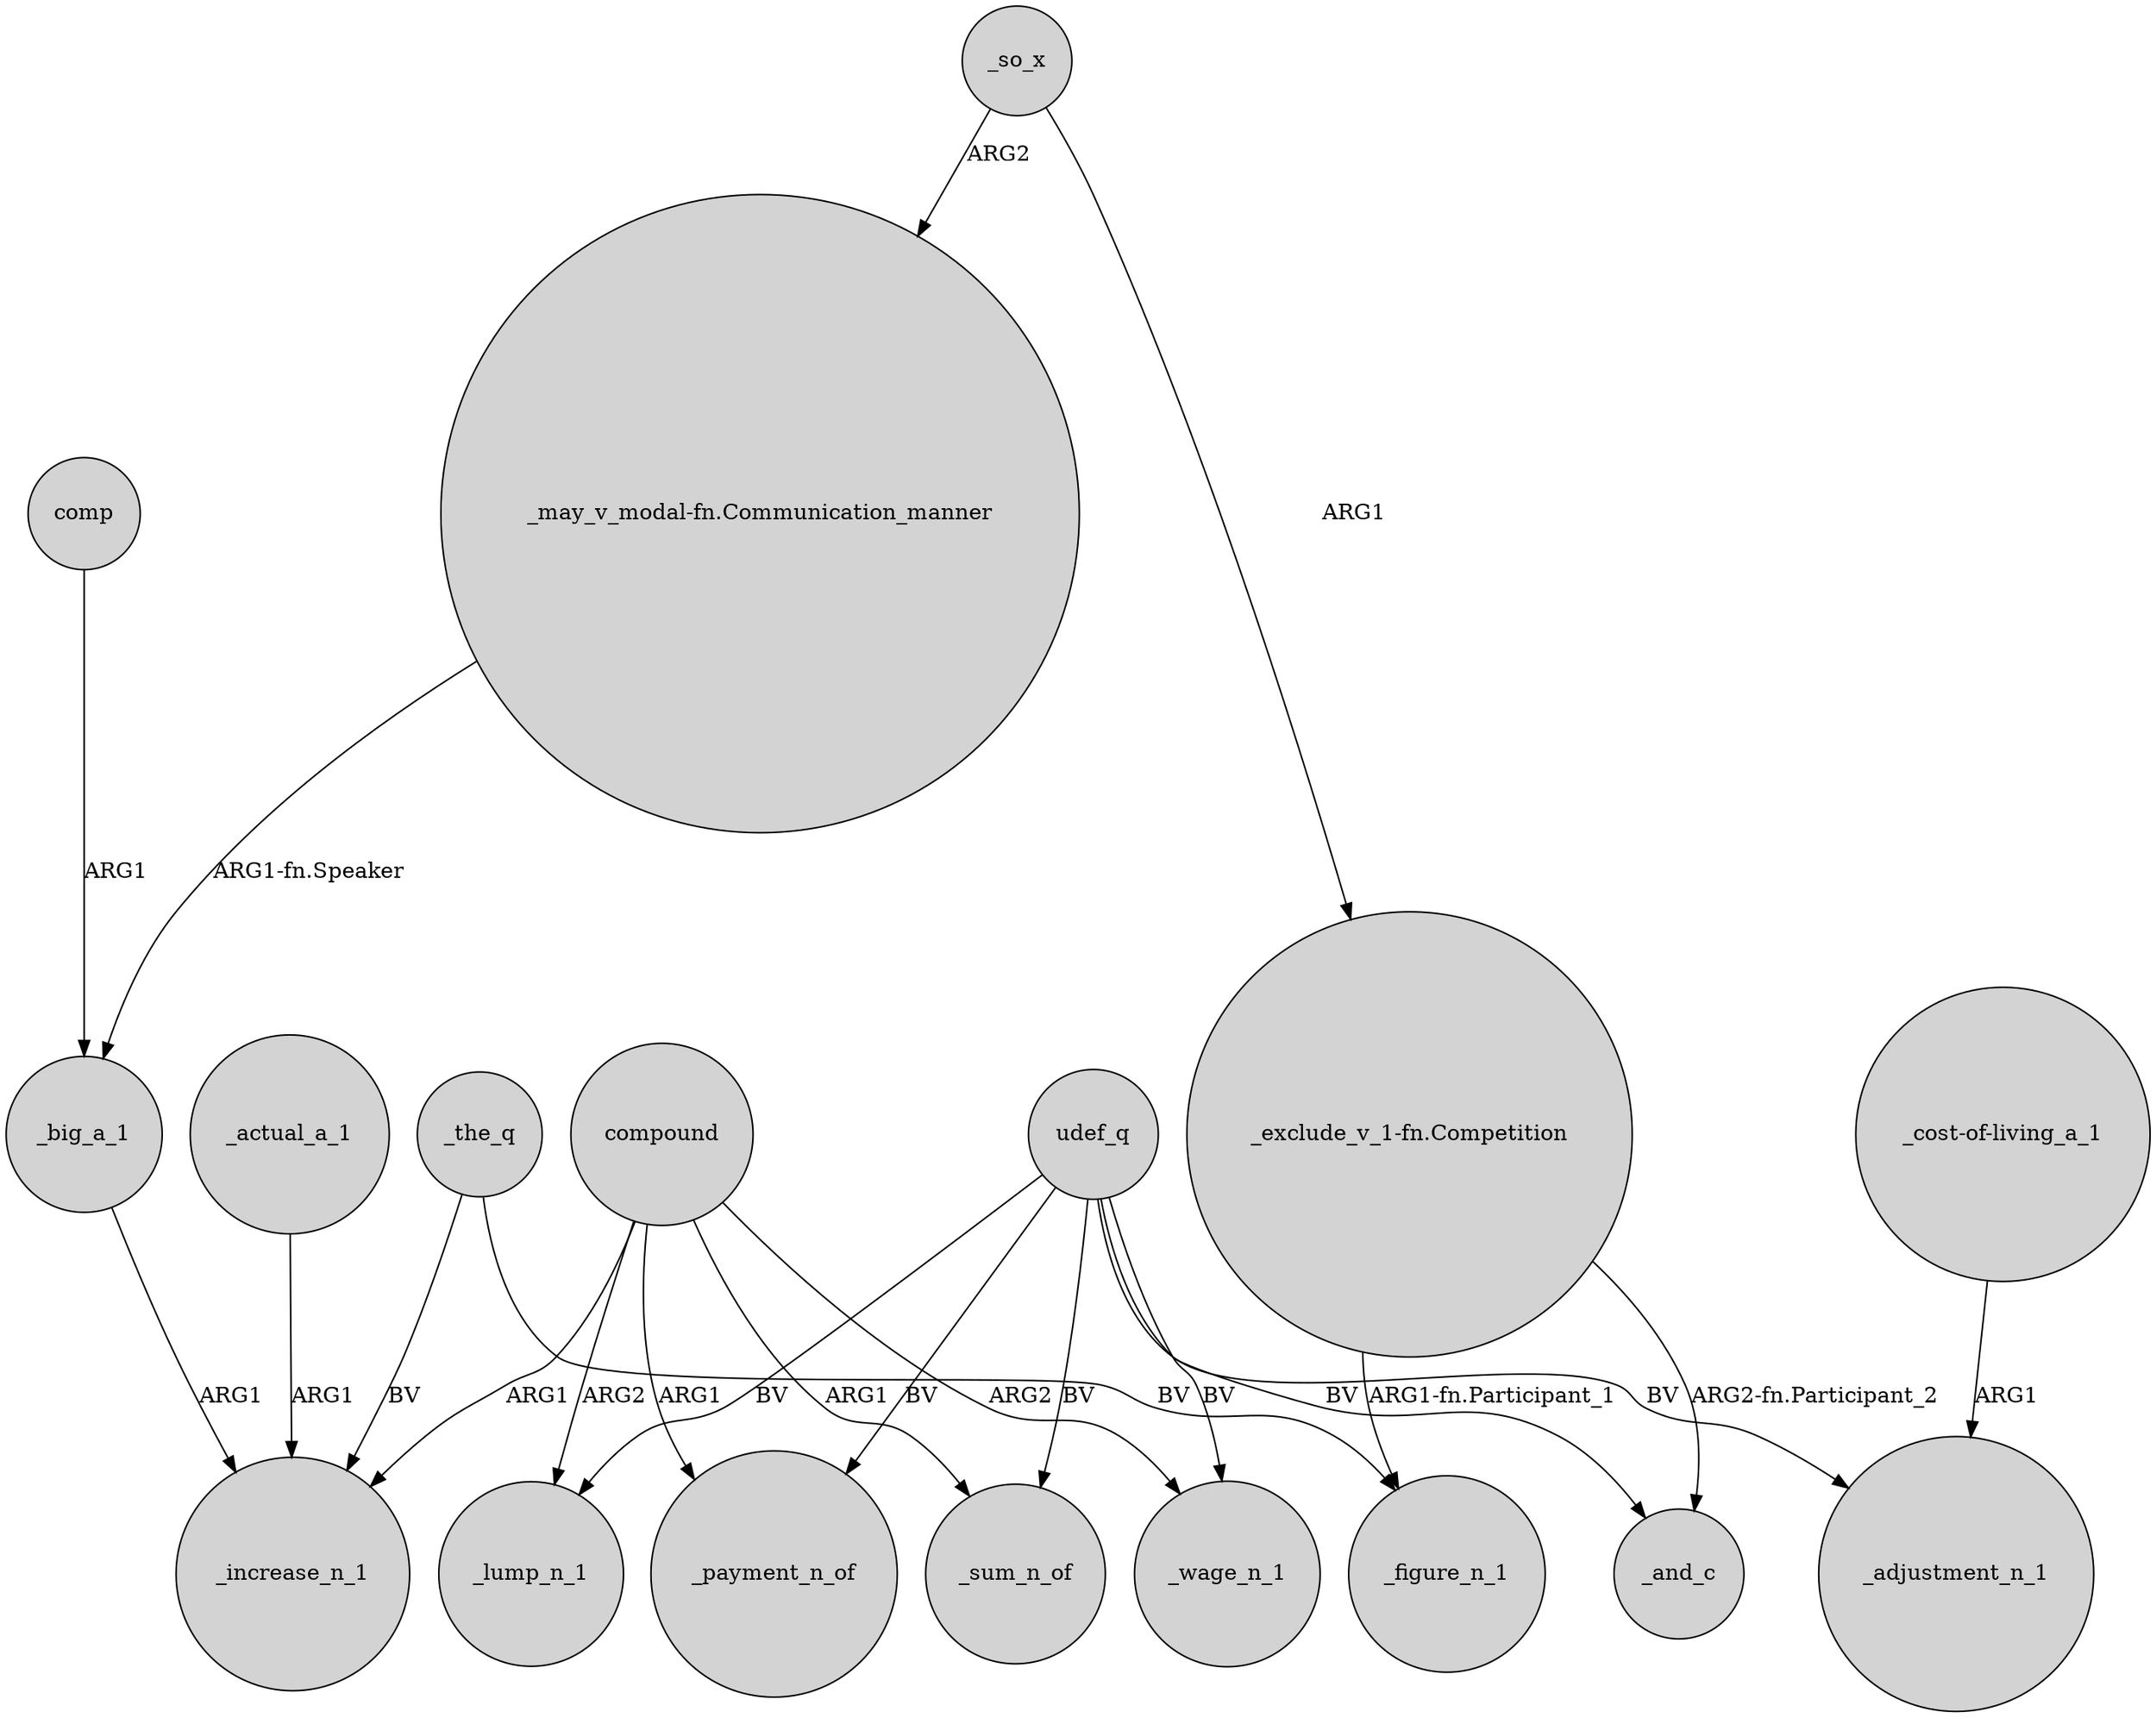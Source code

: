 digraph {
	node [shape=circle style=filled]
	compound -> _increase_n_1 [label=ARG1]
	compound -> _lump_n_1 [label=ARG2]
	"_may_v_modal-fn.Communication_manner" -> _big_a_1 [label="ARG1-fn.Speaker"]
	udef_q -> _and_c [label=BV]
	comp -> _big_a_1 [label=ARG1]
	udef_q -> _wage_n_1 [label=BV]
	_so_x -> "_may_v_modal-fn.Communication_manner" [label=ARG2]
	udef_q -> _adjustment_n_1 [label=BV]
	_the_q -> _figure_n_1 [label=BV]
	"_exclude_v_1-fn.Competition" -> _and_c [label="ARG2-fn.Participant_2"]
	compound -> _wage_n_1 [label=ARG2]
	_actual_a_1 -> _increase_n_1 [label=ARG1]
	udef_q -> _payment_n_of [label=BV]
	udef_q -> _sum_n_of [label=BV]
	compound -> _payment_n_of [label=ARG1]
	_so_x -> "_exclude_v_1-fn.Competition" [label=ARG1]
	compound -> _sum_n_of [label=ARG1]
	"_cost-of-living_a_1" -> _adjustment_n_1 [label=ARG1]
	_the_q -> _increase_n_1 [label=BV]
	udef_q -> _lump_n_1 [label=BV]
	"_exclude_v_1-fn.Competition" -> _figure_n_1 [label="ARG1-fn.Participant_1"]
	_big_a_1 -> _increase_n_1 [label=ARG1]
}

